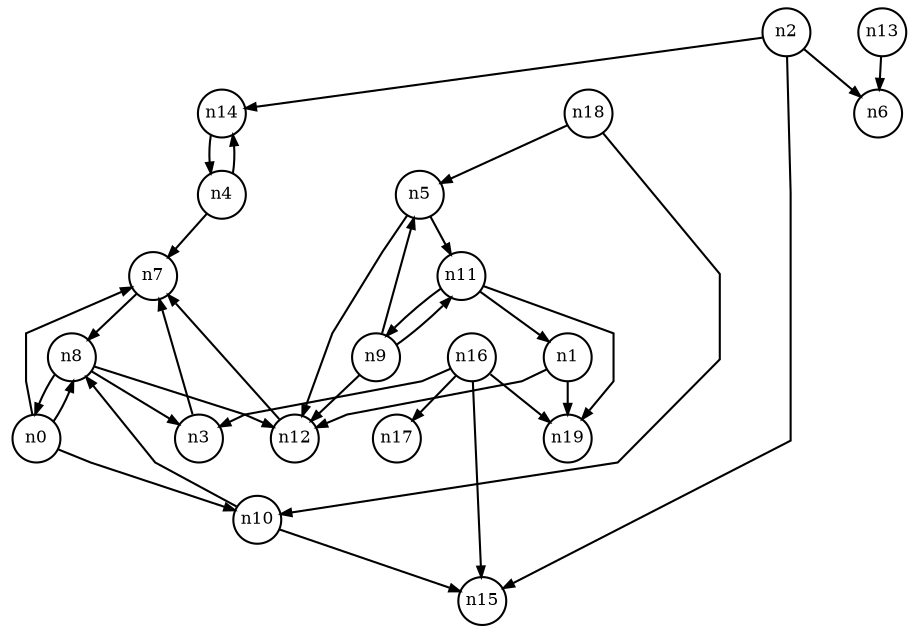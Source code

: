 digraph G{
splines=polyline;
ranksep=0.22;
nodesep=0.22;
nodesize=0.16;
fontsize=8
edge [arrowsize=0.5]
node [fontsize=8 shape=circle width=0.32 fixedsize=shape];

n7 -> n8
n0 -> n7
n0 -> n10
n0 -> n8
n10 -> n15
n10 -> n8
n12 -> n7
n1 -> n12
n1 -> n19
n2 -> n6
n2 -> n14
n2 -> n15
n14 -> n4
n3 -> n7
n4 -> n7
n4 -> n14
n5 -> n12
n5 -> n11
n8 -> n0
n8 -> n3
n8 -> n12
n9 -> n5
n9 -> n12
n9 -> n11
n11 -> n1
n11 -> n9
n11 -> n19
n13 -> n6
n16 -> n3
n16 -> n15
n16 -> n17
n16 -> n19
n18 -> n5
n18 -> n10
}
